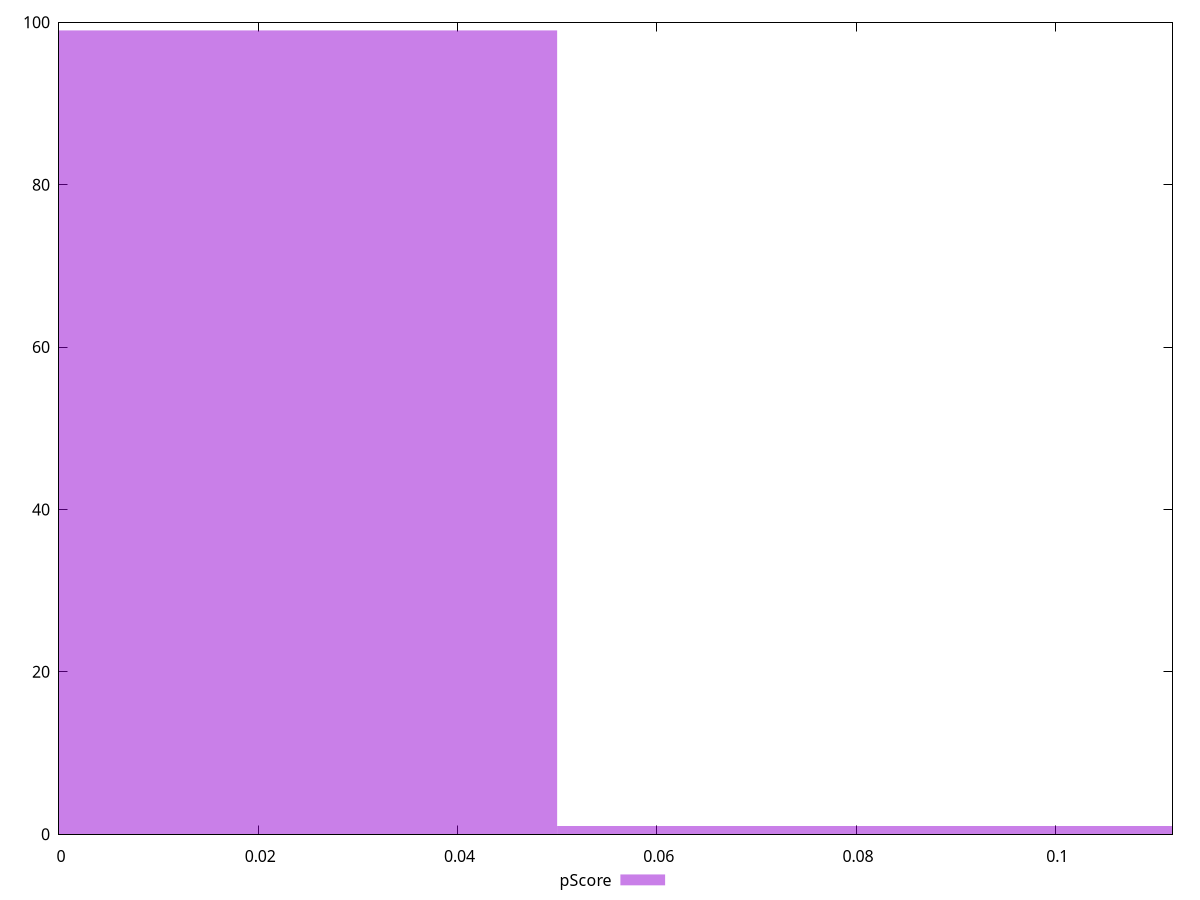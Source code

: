 reset

$pScore <<EOF
0 99
0.1 1
EOF

set key outside below
set boxwidth 0.1
set xrange [0:0.11176470588235293]
set yrange [0:100]
set trange [0:100]
set style fill transparent solid 0.5 noborder
set terminal svg size 640, 490 enhanced background rgb 'white'
set output "report_00017_2021-02-10T15-08-03.406Z/unused-javascript/samples/pages/pScore/histogram.svg"

plot $pScore title "pScore" with boxes

reset
